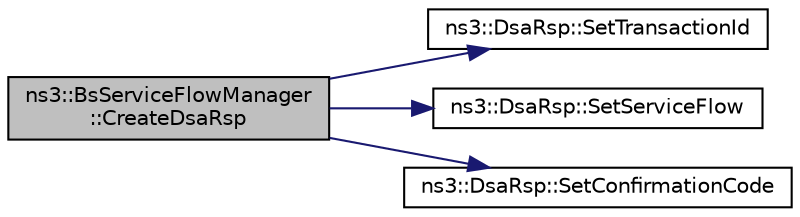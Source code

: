digraph "ns3::BsServiceFlowManager::CreateDsaRsp"
{
  edge [fontname="Helvetica",fontsize="10",labelfontname="Helvetica",labelfontsize="10"];
  node [fontname="Helvetica",fontsize="10",shape=record];
  rankdir="LR";
  Node1 [label="ns3::BsServiceFlowManager\l::CreateDsaRsp",height=0.2,width=0.4,color="black", fillcolor="grey75", style="filled", fontcolor="black"];
  Node1 -> Node2 [color="midnightblue",fontsize="10",style="solid"];
  Node2 [label="ns3::DsaRsp::SetTransactionId",height=0.2,width=0.4,color="black", fillcolor="white", style="filled",URL="$d0/d5d/classns3_1_1DsaRsp.html#aaaf2e9368b4cc5a87fb8691c9851cfec",tooltip="set the transaction ID "];
  Node1 -> Node3 [color="midnightblue",fontsize="10",style="solid"];
  Node3 [label="ns3::DsaRsp::SetServiceFlow",height=0.2,width=0.4,color="black", fillcolor="white", style="filled",URL="$d0/d5d/classns3_1_1DsaRsp.html#a82dc257a2f78a54705f57aee3267d81f",tooltip="specify a service flow to be requested by this message "];
  Node1 -> Node4 [color="midnightblue",fontsize="10",style="solid"];
  Node4 [label="ns3::DsaRsp::SetConfirmationCode",height=0.2,width=0.4,color="black", fillcolor="white", style="filled",URL="$d0/d5d/classns3_1_1DsaRsp.html#a0099d538e57a4bf95f739300635d0da1",tooltip="set the confirmation code "];
}
